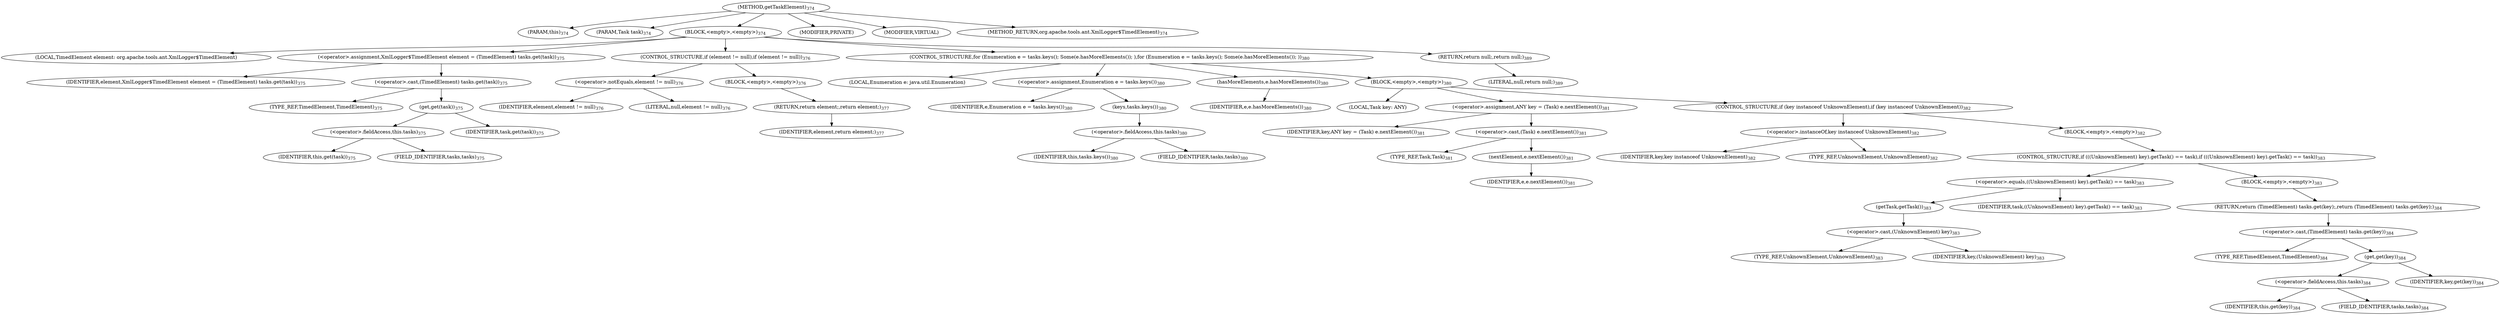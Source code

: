 digraph "getTaskElement" {  
"842" [label = <(METHOD,getTaskElement)<SUB>374</SUB>> ]
"843" [label = <(PARAM,this)<SUB>374</SUB>> ]
"844" [label = <(PARAM,Task task)<SUB>374</SUB>> ]
"845" [label = <(BLOCK,&lt;empty&gt;,&lt;empty&gt;)<SUB>374</SUB>> ]
"846" [label = <(LOCAL,TimedElement element: org.apache.tools.ant.XmlLogger$TimedElement)> ]
"847" [label = <(&lt;operator&gt;.assignment,XmlLogger$TimedElement element = (TimedElement) tasks.get(task))<SUB>375</SUB>> ]
"848" [label = <(IDENTIFIER,element,XmlLogger$TimedElement element = (TimedElement) tasks.get(task))<SUB>375</SUB>> ]
"849" [label = <(&lt;operator&gt;.cast,(TimedElement) tasks.get(task))<SUB>375</SUB>> ]
"850" [label = <(TYPE_REF,TimedElement,TimedElement)<SUB>375</SUB>> ]
"851" [label = <(get,get(task))<SUB>375</SUB>> ]
"852" [label = <(&lt;operator&gt;.fieldAccess,this.tasks)<SUB>375</SUB>> ]
"853" [label = <(IDENTIFIER,this,get(task))<SUB>375</SUB>> ]
"854" [label = <(FIELD_IDENTIFIER,tasks,tasks)<SUB>375</SUB>> ]
"855" [label = <(IDENTIFIER,task,get(task))<SUB>375</SUB>> ]
"856" [label = <(CONTROL_STRUCTURE,if (element != null),if (element != null))<SUB>376</SUB>> ]
"857" [label = <(&lt;operator&gt;.notEquals,element != null)<SUB>376</SUB>> ]
"858" [label = <(IDENTIFIER,element,element != null)<SUB>376</SUB>> ]
"859" [label = <(LITERAL,null,element != null)<SUB>376</SUB>> ]
"860" [label = <(BLOCK,&lt;empty&gt;,&lt;empty&gt;)<SUB>376</SUB>> ]
"861" [label = <(RETURN,return element;,return element;)<SUB>377</SUB>> ]
"862" [label = <(IDENTIFIER,element,return element;)<SUB>377</SUB>> ]
"863" [label = <(CONTROL_STRUCTURE,for (Enumeration e = tasks.keys(); Some(e.hasMoreElements()); ),for (Enumeration e = tasks.keys(); Some(e.hasMoreElements()); ))<SUB>380</SUB>> ]
"864" [label = <(LOCAL,Enumeration e: java.util.Enumeration)> ]
"865" [label = <(&lt;operator&gt;.assignment,Enumeration e = tasks.keys())<SUB>380</SUB>> ]
"866" [label = <(IDENTIFIER,e,Enumeration e = tasks.keys())<SUB>380</SUB>> ]
"867" [label = <(keys,tasks.keys())<SUB>380</SUB>> ]
"868" [label = <(&lt;operator&gt;.fieldAccess,this.tasks)<SUB>380</SUB>> ]
"869" [label = <(IDENTIFIER,this,tasks.keys())<SUB>380</SUB>> ]
"870" [label = <(FIELD_IDENTIFIER,tasks,tasks)<SUB>380</SUB>> ]
"871" [label = <(hasMoreElements,e.hasMoreElements())<SUB>380</SUB>> ]
"872" [label = <(IDENTIFIER,e,e.hasMoreElements())<SUB>380</SUB>> ]
"873" [label = <(BLOCK,&lt;empty&gt;,&lt;empty&gt;)<SUB>380</SUB>> ]
"874" [label = <(LOCAL,Task key: ANY)> ]
"875" [label = <(&lt;operator&gt;.assignment,ANY key = (Task) e.nextElement())<SUB>381</SUB>> ]
"876" [label = <(IDENTIFIER,key,ANY key = (Task) e.nextElement())<SUB>381</SUB>> ]
"877" [label = <(&lt;operator&gt;.cast,(Task) e.nextElement())<SUB>381</SUB>> ]
"878" [label = <(TYPE_REF,Task,Task)<SUB>381</SUB>> ]
"879" [label = <(nextElement,e.nextElement())<SUB>381</SUB>> ]
"880" [label = <(IDENTIFIER,e,e.nextElement())<SUB>381</SUB>> ]
"881" [label = <(CONTROL_STRUCTURE,if (key instanceof UnknownElement),if (key instanceof UnknownElement))<SUB>382</SUB>> ]
"882" [label = <(&lt;operator&gt;.instanceOf,key instanceof UnknownElement)<SUB>382</SUB>> ]
"883" [label = <(IDENTIFIER,key,key instanceof UnknownElement)<SUB>382</SUB>> ]
"884" [label = <(TYPE_REF,UnknownElement,UnknownElement)<SUB>382</SUB>> ]
"885" [label = <(BLOCK,&lt;empty&gt;,&lt;empty&gt;)<SUB>382</SUB>> ]
"886" [label = <(CONTROL_STRUCTURE,if (((UnknownElement) key).getTask() == task),if (((UnknownElement) key).getTask() == task))<SUB>383</SUB>> ]
"887" [label = <(&lt;operator&gt;.equals,((UnknownElement) key).getTask() == task)<SUB>383</SUB>> ]
"888" [label = <(getTask,getTask())<SUB>383</SUB>> ]
"889" [label = <(&lt;operator&gt;.cast,(UnknownElement) key)<SUB>383</SUB>> ]
"890" [label = <(TYPE_REF,UnknownElement,UnknownElement)<SUB>383</SUB>> ]
"891" [label = <(IDENTIFIER,key,(UnknownElement) key)<SUB>383</SUB>> ]
"892" [label = <(IDENTIFIER,task,((UnknownElement) key).getTask() == task)<SUB>383</SUB>> ]
"893" [label = <(BLOCK,&lt;empty&gt;,&lt;empty&gt;)<SUB>383</SUB>> ]
"894" [label = <(RETURN,return (TimedElement) tasks.get(key);,return (TimedElement) tasks.get(key);)<SUB>384</SUB>> ]
"895" [label = <(&lt;operator&gt;.cast,(TimedElement) tasks.get(key))<SUB>384</SUB>> ]
"896" [label = <(TYPE_REF,TimedElement,TimedElement)<SUB>384</SUB>> ]
"897" [label = <(get,get(key))<SUB>384</SUB>> ]
"898" [label = <(&lt;operator&gt;.fieldAccess,this.tasks)<SUB>384</SUB>> ]
"899" [label = <(IDENTIFIER,this,get(key))<SUB>384</SUB>> ]
"900" [label = <(FIELD_IDENTIFIER,tasks,tasks)<SUB>384</SUB>> ]
"901" [label = <(IDENTIFIER,key,get(key))<SUB>384</SUB>> ]
"902" [label = <(RETURN,return null;,return null;)<SUB>389</SUB>> ]
"903" [label = <(LITERAL,null,return null;)<SUB>389</SUB>> ]
"904" [label = <(MODIFIER,PRIVATE)> ]
"905" [label = <(MODIFIER,VIRTUAL)> ]
"906" [label = <(METHOD_RETURN,org.apache.tools.ant.XmlLogger$TimedElement)<SUB>374</SUB>> ]
  "842" -> "843" 
  "842" -> "844" 
  "842" -> "845" 
  "842" -> "904" 
  "842" -> "905" 
  "842" -> "906" 
  "845" -> "846" 
  "845" -> "847" 
  "845" -> "856" 
  "845" -> "863" 
  "845" -> "902" 
  "847" -> "848" 
  "847" -> "849" 
  "849" -> "850" 
  "849" -> "851" 
  "851" -> "852" 
  "851" -> "855" 
  "852" -> "853" 
  "852" -> "854" 
  "856" -> "857" 
  "856" -> "860" 
  "857" -> "858" 
  "857" -> "859" 
  "860" -> "861" 
  "861" -> "862" 
  "863" -> "864" 
  "863" -> "865" 
  "863" -> "871" 
  "863" -> "873" 
  "865" -> "866" 
  "865" -> "867" 
  "867" -> "868" 
  "868" -> "869" 
  "868" -> "870" 
  "871" -> "872" 
  "873" -> "874" 
  "873" -> "875" 
  "873" -> "881" 
  "875" -> "876" 
  "875" -> "877" 
  "877" -> "878" 
  "877" -> "879" 
  "879" -> "880" 
  "881" -> "882" 
  "881" -> "885" 
  "882" -> "883" 
  "882" -> "884" 
  "885" -> "886" 
  "886" -> "887" 
  "886" -> "893" 
  "887" -> "888" 
  "887" -> "892" 
  "888" -> "889" 
  "889" -> "890" 
  "889" -> "891" 
  "893" -> "894" 
  "894" -> "895" 
  "895" -> "896" 
  "895" -> "897" 
  "897" -> "898" 
  "897" -> "901" 
  "898" -> "899" 
  "898" -> "900" 
  "902" -> "903" 
}
